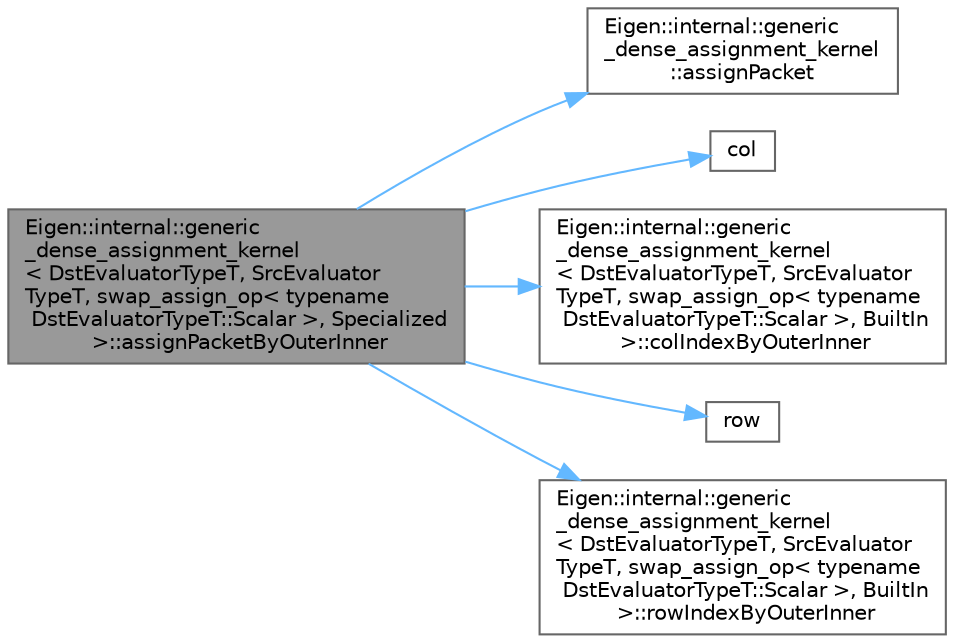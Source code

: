 digraph "Eigen::internal::generic_dense_assignment_kernel&lt; DstEvaluatorTypeT, SrcEvaluatorTypeT, swap_assign_op&lt; typename DstEvaluatorTypeT::Scalar &gt;, Specialized &gt;::assignPacketByOuterInner"
{
 // LATEX_PDF_SIZE
  bgcolor="transparent";
  edge [fontname=Helvetica,fontsize=10,labelfontname=Helvetica,labelfontsize=10];
  node [fontname=Helvetica,fontsize=10,shape=box,height=0.2,width=0.4];
  rankdir="LR";
  Node1 [id="Node000001",label="Eigen::internal::generic\l_dense_assignment_kernel\l\< DstEvaluatorTypeT, SrcEvaluator\lTypeT, swap_assign_op\< typename\l DstEvaluatorTypeT::Scalar \>, Specialized\l \>::assignPacketByOuterInner",height=0.2,width=0.4,color="gray40", fillcolor="grey60", style="filled", fontcolor="black",tooltip=" "];
  Node1 -> Node2 [id="edge1_Node000001_Node000002",color="steelblue1",style="solid",tooltip=" "];
  Node2 [id="Node000002",label="Eigen::internal::generic\l_dense_assignment_kernel\l::assignPacket",height=0.2,width=0.4,color="grey40", fillcolor="white", style="filled",URL="$class_eigen_1_1internal_1_1generic__dense__assignment__kernel.html#aaed04d17fc441168ff9d7dfbda9f7c6e",tooltip=" "];
  Node1 -> Node3 [id="edge2_Node000001_Node000003",color="steelblue1",style="solid",tooltip=" "];
  Node3 [id="Node000003",label="col",height=0.2,width=0.4,color="grey40", fillcolor="white", style="filled",URL="$_matrix_base__col_8cpp.html#aa168d9544aa6d49fce0cbfc0bec849b0",tooltip=" "];
  Node1 -> Node4 [id="edge3_Node000001_Node000004",color="steelblue1",style="solid",tooltip=" "];
  Node4 [id="Node000004",label="Eigen::internal::generic\l_dense_assignment_kernel\l\< DstEvaluatorTypeT, SrcEvaluator\lTypeT, swap_assign_op\< typename\l DstEvaluatorTypeT::Scalar \>, BuiltIn\l \>::colIndexByOuterInner",height=0.2,width=0.4,color="grey40", fillcolor="white", style="filled",URL="$class_eigen_1_1internal_1_1generic__dense__assignment__kernel.html#af6260148d2eac69af23dcd24cca3adb0",tooltip=" "];
  Node1 -> Node5 [id="edge4_Node000001_Node000005",color="steelblue1",style="solid",tooltip=" "];
  Node5 [id="Node000005",label="row",height=0.2,width=0.4,color="grey40", fillcolor="white", style="filled",URL="$_matrix_base__row_8cpp.html#a64ef8efef59f875033a27e7cbbc879ec",tooltip=" "];
  Node1 -> Node6 [id="edge5_Node000001_Node000006",color="steelblue1",style="solid",tooltip=" "];
  Node6 [id="Node000006",label="Eigen::internal::generic\l_dense_assignment_kernel\l\< DstEvaluatorTypeT, SrcEvaluator\lTypeT, swap_assign_op\< typename\l DstEvaluatorTypeT::Scalar \>, BuiltIn\l \>::rowIndexByOuterInner",height=0.2,width=0.4,color="grey40", fillcolor="white", style="filled",URL="$class_eigen_1_1internal_1_1generic__dense__assignment__kernel.html#acd610e29a8a60fe5399ccc0d944517a0",tooltip=" "];
}
